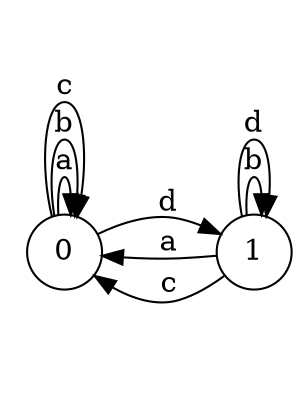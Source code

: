 digraph n2_7 {
__start0 [label="" shape="none"];

rankdir=LR;
size="8,5";

s0 [style="filled", color="black", fillcolor="white" shape="circle", label="0"];
s1 [style="filled", color="black", fillcolor="white" shape="circle", label="1"];
s0 -> s0 [label="a"];
s0 -> s0 [label="b"];
s0 -> s0 [label="c"];
s0 -> s1 [label="d"];
s1 -> s0 [label="a"];
s1 -> s1 [label="b"];
s1 -> s0 [label="c"];
s1 -> s1 [label="d"];

}